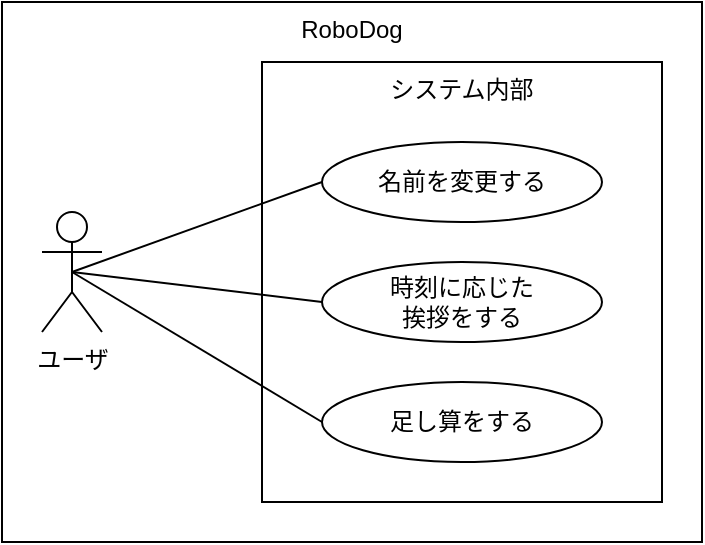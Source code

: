 <mxfile version="28.1.2">
  <diagram name="ページ1" id="rQqJZIX6tr6lNk25Nhh9">
    <mxGraphModel dx="1310" dy="860" grid="1" gridSize="10" guides="1" tooltips="1" connect="1" arrows="1" fold="1" page="1" pageScale="1" pageWidth="1600" pageHeight="1200" math="0" shadow="0">
      <root>
        <mxCell id="0" />
        <mxCell id="1" parent="0" />
        <mxCell id="MZ_FIwBdbLO-4FadulBU-2" value="RoboDog" style="html=1;whiteSpace=wrap;fillColor=none;verticalAlign=top;" vertex="1" parent="1">
          <mxGeometry x="625" y="465" width="350" height="270" as="geometry" />
        </mxCell>
        <mxCell id="MZ_FIwBdbLO-4FadulBU-1" value="ユーザ" style="shape=umlActor;verticalLabelPosition=bottom;verticalAlign=top;html=1;" vertex="1" parent="1">
          <mxGeometry x="645" y="570" width="30" height="60" as="geometry" />
        </mxCell>
        <mxCell id="MZ_FIwBdbLO-4FadulBU-3" value="システム内部" style="html=1;whiteSpace=wrap;verticalAlign=top;fillColor=none;" vertex="1" parent="1">
          <mxGeometry x="755" y="495" width="200" height="220" as="geometry" />
        </mxCell>
        <mxCell id="MZ_FIwBdbLO-4FadulBU-4" value="名前を変更する" style="ellipse;whiteSpace=wrap;html=1;" vertex="1" parent="1">
          <mxGeometry x="785" y="535" width="140" height="40" as="geometry" />
        </mxCell>
        <mxCell id="MZ_FIwBdbLO-4FadulBU-5" value="時刻に応じた&lt;br&gt;挨拶をする" style="ellipse;whiteSpace=wrap;html=1;" vertex="1" parent="1">
          <mxGeometry x="785" y="595" width="140" height="40" as="geometry" />
        </mxCell>
        <mxCell id="MZ_FIwBdbLO-4FadulBU-6" value="足し算をする" style="ellipse;whiteSpace=wrap;html=1;" vertex="1" parent="1">
          <mxGeometry x="785" y="655" width="140" height="40" as="geometry" />
        </mxCell>
        <mxCell id="MZ_FIwBdbLO-4FadulBU-7" value="" style="endArrow=none;html=1;rounded=0;entryX=0;entryY=0.5;entryDx=0;entryDy=0;exitX=0.5;exitY=0.5;exitDx=0;exitDy=0;exitPerimeter=0;" edge="1" parent="1" source="MZ_FIwBdbLO-4FadulBU-1" target="MZ_FIwBdbLO-4FadulBU-4">
          <mxGeometry width="50" height="50" relative="1" as="geometry">
            <mxPoint x="765" y="655" as="sourcePoint" />
            <mxPoint x="815" y="605" as="targetPoint" />
          </mxGeometry>
        </mxCell>
        <mxCell id="MZ_FIwBdbLO-4FadulBU-9" value="" style="endArrow=none;html=1;rounded=0;entryX=0;entryY=0.5;entryDx=0;entryDy=0;exitX=0.5;exitY=0.5;exitDx=0;exitDy=0;exitPerimeter=0;" edge="1" parent="1" source="MZ_FIwBdbLO-4FadulBU-1" target="MZ_FIwBdbLO-4FadulBU-6">
          <mxGeometry width="50" height="50" relative="1" as="geometry">
            <mxPoint x="715" y="660" as="sourcePoint" />
            <mxPoint x="840" y="615" as="targetPoint" />
          </mxGeometry>
        </mxCell>
        <mxCell id="MZ_FIwBdbLO-4FadulBU-10" value="" style="endArrow=none;html=1;rounded=0;entryX=0;entryY=0.5;entryDx=0;entryDy=0;exitX=0.5;exitY=0.5;exitDx=0;exitDy=0;exitPerimeter=0;" edge="1" parent="1" source="MZ_FIwBdbLO-4FadulBU-1" target="MZ_FIwBdbLO-4FadulBU-5">
          <mxGeometry width="50" height="50" relative="1" as="geometry">
            <mxPoint x="715" y="660" as="sourcePoint" />
            <mxPoint x="840" y="615" as="targetPoint" />
          </mxGeometry>
        </mxCell>
      </root>
    </mxGraphModel>
  </diagram>
</mxfile>
